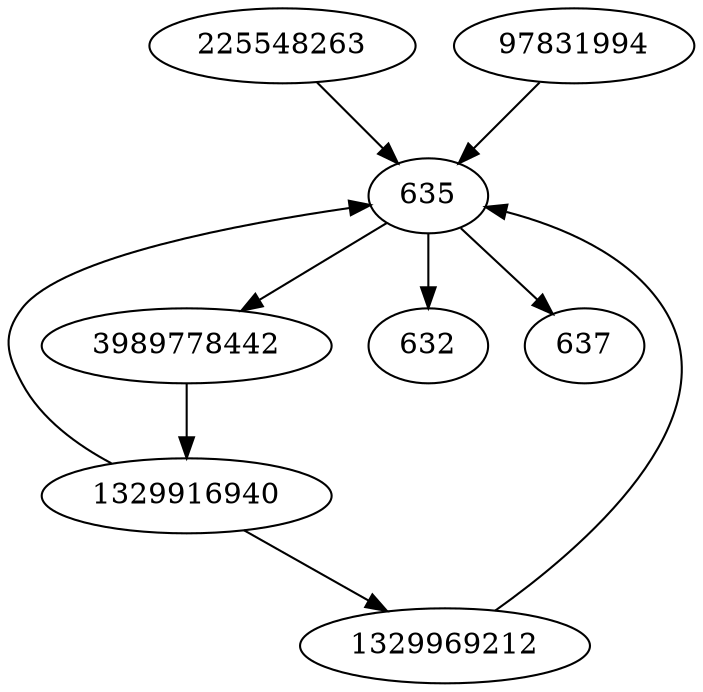 strict digraph  {
225548263;
3989778442;
1329916940;
632;
97831994;
635;
1329969212;
637;
225548263 -> 635;
3989778442 -> 1329916940;
1329916940 -> 1329969212;
1329916940 -> 635;
97831994 -> 635;
635 -> 632;
635 -> 637;
635 -> 3989778442;
1329969212 -> 635;
}
